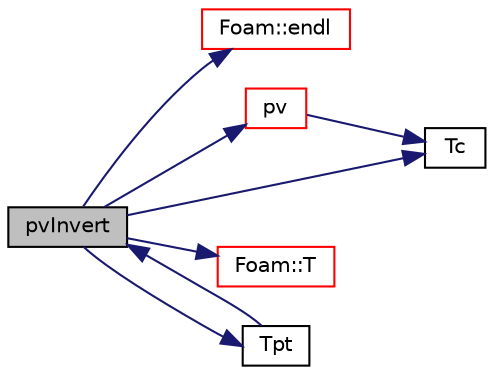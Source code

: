digraph "pvInvert"
{
  bgcolor="transparent";
  edge [fontname="Helvetica",fontsize="10",labelfontname="Helvetica",labelfontsize="10"];
  node [fontname="Helvetica",fontsize="10",shape=record];
  rankdir="LR";
  Node727 [label="pvInvert",height=0.2,width=0.4,color="black", fillcolor="grey75", style="filled", fontcolor="black"];
  Node727 -> Node728 [color="midnightblue",fontsize="10",style="solid",fontname="Helvetica"];
  Node728 [label="Foam::endl",height=0.2,width=0.4,color="red",URL="$a21851.html#a2db8fe02a0d3909e9351bb4275b23ce4",tooltip="Add newline and flush stream. "];
  Node727 -> Node730 [color="midnightblue",fontsize="10",style="solid",fontname="Helvetica"];
  Node730 [label="pv",height=0.2,width=0.4,color="red",URL="$a31177.html#aa3c230b52e10bf31a7d8ee2ad9b1cf6b",tooltip="Calculate the mixture vapour pressure [Pa]. "];
  Node730 -> Node732 [color="midnightblue",fontsize="10",style="solid",fontname="Helvetica"];
  Node732 [label="Tc",height=0.2,width=0.4,color="black",URL="$a31177.html#a9b1dc94279d851c3a22b7e0db3af350b",tooltip="Calculate the critical temperature of mixture. "];
  Node727 -> Node743 [color="midnightblue",fontsize="10",style="solid",fontname="Helvetica"];
  Node743 [label="Foam::T",height=0.2,width=0.4,color="red",URL="$a21851.html#ae57fda0abb14bb0944947c463c6e09d4"];
  Node727 -> Node732 [color="midnightblue",fontsize="10",style="solid",fontname="Helvetica"];
  Node727 -> Node748 [color="midnightblue",fontsize="10",style="solid",fontname="Helvetica"];
  Node748 [label="Tpt",height=0.2,width=0.4,color="black",URL="$a31177.html#a30fb9efcc0a5290888821f1d40453b30",tooltip="Return pseudo triple point temperature (mole averaged formulation) "];
  Node748 -> Node727 [color="midnightblue",fontsize="10",style="solid",fontname="Helvetica"];
}
